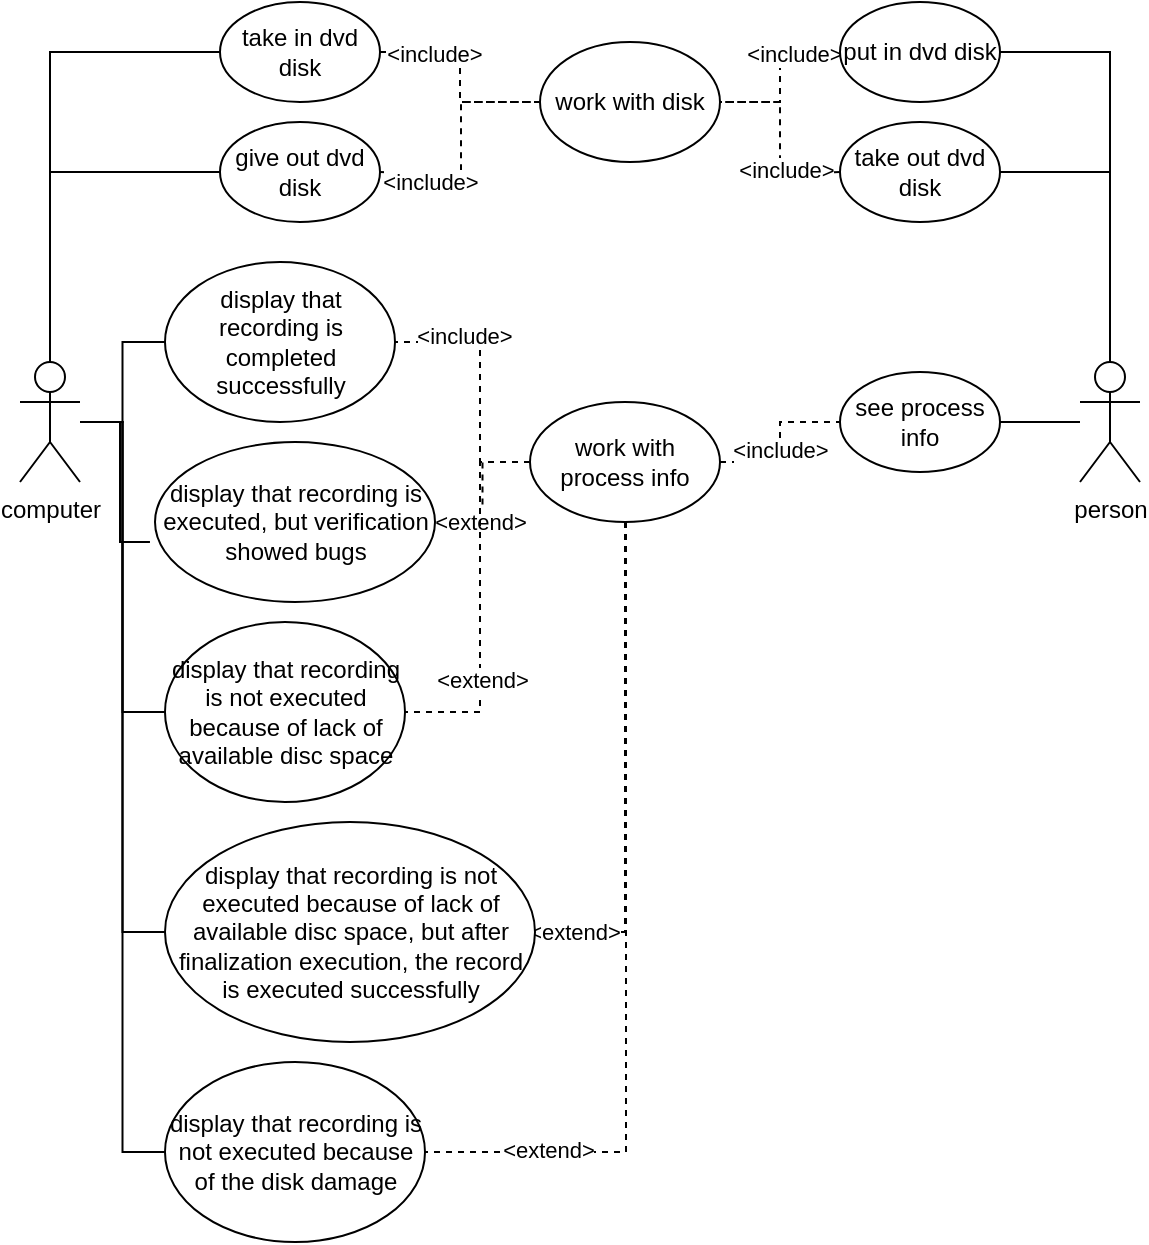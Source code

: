 <mxfile version="23.0.2" type="github">
  <diagram name="Page-1" id="Rd1XftkOouGfWtPl2LVk">
    <mxGraphModel dx="558" dy="926" grid="1" gridSize="10" guides="1" tooltips="1" connect="1" arrows="1" fold="1" page="1" pageScale="1" pageWidth="850" pageHeight="1100" math="0" shadow="0">
      <root>
        <mxCell id="0" />
        <mxCell id="1" parent="0" />
        <mxCell id="f8p8U3fqvombOUlkbj62-29" style="edgeStyle=orthogonalEdgeStyle;rounded=0;orthogonalLoop=1;jettySize=auto;html=1;entryX=0;entryY=0.5;entryDx=0;entryDy=0;endArrow=none;endFill=0;" edge="1" parent="1" source="f8p8U3fqvombOUlkbj62-1" target="f8p8U3fqvombOUlkbj62-3">
          <mxGeometry relative="1" as="geometry">
            <Array as="points">
              <mxPoint x="25" y="165" />
            </Array>
          </mxGeometry>
        </mxCell>
        <mxCell id="f8p8U3fqvombOUlkbj62-31" style="edgeStyle=orthogonalEdgeStyle;rounded=0;orthogonalLoop=1;jettySize=auto;html=1;entryX=0;entryY=0.5;entryDx=0;entryDy=0;endArrow=none;endFill=0;" edge="1" parent="1" source="f8p8U3fqvombOUlkbj62-1" target="f8p8U3fqvombOUlkbj62-5">
          <mxGeometry relative="1" as="geometry">
            <Array as="points">
              <mxPoint x="25" y="225" />
            </Array>
          </mxGeometry>
        </mxCell>
        <mxCell id="f8p8U3fqvombOUlkbj62-34" style="edgeStyle=orthogonalEdgeStyle;rounded=0;orthogonalLoop=1;jettySize=auto;html=1;entryX=0;entryY=0.5;entryDx=0;entryDy=0;endArrow=none;endFill=0;" edge="1" parent="1" source="f8p8U3fqvombOUlkbj62-1" target="f8p8U3fqvombOUlkbj62-22">
          <mxGeometry relative="1" as="geometry" />
        </mxCell>
        <mxCell id="f8p8U3fqvombOUlkbj62-35" style="edgeStyle=orthogonalEdgeStyle;rounded=0;orthogonalLoop=1;jettySize=auto;html=1;entryX=0;entryY=0.5;entryDx=0;entryDy=0;endArrow=none;endFill=0;" edge="1" parent="1" source="f8p8U3fqvombOUlkbj62-1" target="f8p8U3fqvombOUlkbj62-23">
          <mxGeometry relative="1" as="geometry" />
        </mxCell>
        <mxCell id="f8p8U3fqvombOUlkbj62-36" style="edgeStyle=orthogonalEdgeStyle;rounded=0;orthogonalLoop=1;jettySize=auto;html=1;entryX=0;entryY=0.5;entryDx=0;entryDy=0;endArrow=none;endFill=0;" edge="1" parent="1" source="f8p8U3fqvombOUlkbj62-1" target="f8p8U3fqvombOUlkbj62-24">
          <mxGeometry relative="1" as="geometry" />
        </mxCell>
        <mxCell id="f8p8U3fqvombOUlkbj62-38" style="edgeStyle=orthogonalEdgeStyle;rounded=0;orthogonalLoop=1;jettySize=auto;html=1;entryX=0;entryY=0.5;entryDx=0;entryDy=0;endArrow=none;endFill=0;" edge="1" parent="1" source="f8p8U3fqvombOUlkbj62-1" target="f8p8U3fqvombOUlkbj62-21">
          <mxGeometry relative="1" as="geometry" />
        </mxCell>
        <mxCell id="f8p8U3fqvombOUlkbj62-1" value="computer" style="shape=umlActor;verticalLabelPosition=bottom;verticalAlign=top;html=1;outlineConnect=0;" vertex="1" parent="1">
          <mxGeometry x="10" y="320" width="30" height="60" as="geometry" />
        </mxCell>
        <mxCell id="f8p8U3fqvombOUlkbj62-2" value="work with disk" style="ellipse;whiteSpace=wrap;html=1;" vertex="1" parent="1">
          <mxGeometry x="270" y="160" width="90" height="60" as="geometry" />
        </mxCell>
        <mxCell id="f8p8U3fqvombOUlkbj62-10" style="edgeStyle=orthogonalEdgeStyle;rounded=0;orthogonalLoop=1;jettySize=auto;html=1;entryX=0;entryY=0.5;entryDx=0;entryDy=0;endArrow=none;endFill=0;dashed=1;" edge="1" parent="1" source="f8p8U3fqvombOUlkbj62-3" target="f8p8U3fqvombOUlkbj62-2">
          <mxGeometry relative="1" as="geometry" />
        </mxCell>
        <mxCell id="f8p8U3fqvombOUlkbj62-12" value="&amp;lt;include&amp;gt;" style="edgeLabel;html=1;align=center;verticalAlign=middle;resizable=0;points=[];" vertex="1" connectable="0" parent="f8p8U3fqvombOUlkbj62-10">
          <mxGeometry x="-0.486" y="-1" relative="1" as="geometry">
            <mxPoint as="offset" />
          </mxGeometry>
        </mxCell>
        <mxCell id="f8p8U3fqvombOUlkbj62-3" value="take in dvd disk" style="ellipse;whiteSpace=wrap;html=1;" vertex="1" parent="1">
          <mxGeometry x="110" y="140" width="80" height="50" as="geometry" />
        </mxCell>
        <mxCell id="f8p8U3fqvombOUlkbj62-11" style="edgeStyle=orthogonalEdgeStyle;rounded=0;orthogonalLoop=1;jettySize=auto;html=1;entryX=0;entryY=0.5;entryDx=0;entryDy=0;endArrow=none;endFill=0;dashed=1;" edge="1" parent="1" target="f8p8U3fqvombOUlkbj62-2">
          <mxGeometry relative="1" as="geometry">
            <mxPoint x="190.0" y="225.059" as="sourcePoint" />
          </mxGeometry>
        </mxCell>
        <mxCell id="f8p8U3fqvombOUlkbj62-13" value="&amp;lt;include&amp;gt;" style="edgeLabel;html=1;align=center;verticalAlign=middle;resizable=0;points=[];" vertex="1" connectable="0" parent="f8p8U3fqvombOUlkbj62-11">
          <mxGeometry x="-0.565" y="-4" relative="1" as="geometry">
            <mxPoint as="offset" />
          </mxGeometry>
        </mxCell>
        <mxCell id="f8p8U3fqvombOUlkbj62-5" value="give out dvd disk" style="ellipse;whiteSpace=wrap;html=1;" vertex="1" parent="1">
          <mxGeometry x="110" y="200" width="80" height="50" as="geometry" />
        </mxCell>
        <mxCell id="f8p8U3fqvombOUlkbj62-15" style="edgeStyle=orthogonalEdgeStyle;rounded=0;orthogonalLoop=1;jettySize=auto;html=1;entryX=1;entryY=0.5;entryDx=0;entryDy=0;endArrow=none;endFill=0;dashed=1;" edge="1" parent="1" target="f8p8U3fqvombOUlkbj62-2">
          <mxGeometry relative="1" as="geometry">
            <mxPoint x="420.0" y="225.059" as="sourcePoint" />
          </mxGeometry>
        </mxCell>
        <mxCell id="f8p8U3fqvombOUlkbj62-17" value="&amp;lt;include&amp;gt;" style="edgeLabel;html=1;align=center;verticalAlign=middle;resizable=0;points=[];" vertex="1" connectable="0" parent="f8p8U3fqvombOUlkbj62-15">
          <mxGeometry x="-0.432" y="-2" relative="1" as="geometry">
            <mxPoint as="offset" />
          </mxGeometry>
        </mxCell>
        <mxCell id="f8p8U3fqvombOUlkbj62-7" value="take out dvd disk" style="ellipse;whiteSpace=wrap;html=1;" vertex="1" parent="1">
          <mxGeometry x="420" y="200" width="80" height="50" as="geometry" />
        </mxCell>
        <mxCell id="f8p8U3fqvombOUlkbj62-14" style="edgeStyle=orthogonalEdgeStyle;rounded=0;orthogonalLoop=1;jettySize=auto;html=1;entryX=1;entryY=0.5;entryDx=0;entryDy=0;endArrow=none;endFill=0;dashed=1;" edge="1" parent="1" source="f8p8U3fqvombOUlkbj62-8" target="f8p8U3fqvombOUlkbj62-2">
          <mxGeometry relative="1" as="geometry" />
        </mxCell>
        <mxCell id="f8p8U3fqvombOUlkbj62-16" value="&amp;lt;include&amp;gt;" style="edgeLabel;html=1;align=center;verticalAlign=middle;resizable=0;points=[];" vertex="1" connectable="0" parent="f8p8U3fqvombOUlkbj62-14">
          <mxGeometry x="-0.459" y="1" relative="1" as="geometry">
            <mxPoint as="offset" />
          </mxGeometry>
        </mxCell>
        <mxCell id="f8p8U3fqvombOUlkbj62-8" value="put in dvd disk" style="ellipse;whiteSpace=wrap;html=1;" vertex="1" parent="1">
          <mxGeometry x="420" y="140" width="80" height="50" as="geometry" />
        </mxCell>
        <mxCell id="f8p8U3fqvombOUlkbj62-56" style="edgeStyle=orthogonalEdgeStyle;rounded=0;orthogonalLoop=1;jettySize=auto;html=1;entryX=1;entryY=0.5;entryDx=0;entryDy=0;endArrow=none;endFill=0;" edge="1" parent="1" source="f8p8U3fqvombOUlkbj62-18" target="f8p8U3fqvombOUlkbj62-8">
          <mxGeometry relative="1" as="geometry">
            <Array as="points">
              <mxPoint x="555" y="165" />
            </Array>
          </mxGeometry>
        </mxCell>
        <mxCell id="f8p8U3fqvombOUlkbj62-57" style="edgeStyle=orthogonalEdgeStyle;rounded=0;orthogonalLoop=1;jettySize=auto;html=1;entryX=1;entryY=0.5;entryDx=0;entryDy=0;endArrow=none;endFill=0;" edge="1" parent="1" source="f8p8U3fqvombOUlkbj62-18" target="f8p8U3fqvombOUlkbj62-7">
          <mxGeometry relative="1" as="geometry">
            <Array as="points">
              <mxPoint x="555" y="225" />
            </Array>
          </mxGeometry>
        </mxCell>
        <mxCell id="f8p8U3fqvombOUlkbj62-18" value="person" style="shape=umlActor;verticalLabelPosition=bottom;verticalAlign=top;html=1;outlineConnect=0;" vertex="1" parent="1">
          <mxGeometry x="540" y="320" width="30" height="60" as="geometry" />
        </mxCell>
        <mxCell id="f8p8U3fqvombOUlkbj62-41" style="edgeStyle=orthogonalEdgeStyle;rounded=0;orthogonalLoop=1;jettySize=auto;html=1;entryX=0;entryY=0.5;entryDx=0;entryDy=0;endArrow=none;endFill=0;dashed=1;" edge="1" parent="1" source="f8p8U3fqvombOUlkbj62-19" target="f8p8U3fqvombOUlkbj62-26">
          <mxGeometry relative="1" as="geometry" />
        </mxCell>
        <mxCell id="f8p8U3fqvombOUlkbj62-43" value="&amp;lt;include&amp;gt;" style="edgeLabel;html=1;align=center;verticalAlign=middle;resizable=0;points=[];" vertex="1" connectable="0" parent="f8p8U3fqvombOUlkbj62-41">
          <mxGeometry x="-0.085" relative="1" as="geometry">
            <mxPoint as="offset" />
          </mxGeometry>
        </mxCell>
        <mxCell id="f8p8U3fqvombOUlkbj62-44" style="edgeStyle=orthogonalEdgeStyle;rounded=0;orthogonalLoop=1;jettySize=auto;html=1;entryX=1;entryY=0.5;entryDx=0;entryDy=0;endArrow=none;endFill=0;dashed=1;" edge="1" parent="1" source="f8p8U3fqvombOUlkbj62-19" target="f8p8U3fqvombOUlkbj62-21">
          <mxGeometry relative="1" as="geometry">
            <Array as="points">
              <mxPoint x="240" y="370" />
              <mxPoint x="240" y="310" />
            </Array>
          </mxGeometry>
        </mxCell>
        <mxCell id="f8p8U3fqvombOUlkbj62-54" value="&amp;lt;include&amp;gt;" style="edgeLabel;html=1;align=center;verticalAlign=middle;resizable=0;points=[];" vertex="1" connectable="0" parent="f8p8U3fqvombOUlkbj62-44">
          <mxGeometry x="0.486" y="-3" relative="1" as="geometry">
            <mxPoint x="1" as="offset" />
          </mxGeometry>
        </mxCell>
        <mxCell id="f8p8U3fqvombOUlkbj62-45" style="edgeStyle=orthogonalEdgeStyle;rounded=0;orthogonalLoop=1;jettySize=auto;html=1;entryX=1;entryY=0.5;entryDx=0;entryDy=0;endArrow=none;endFill=0;dashed=1;" edge="1" parent="1" source="f8p8U3fqvombOUlkbj62-19" target="f8p8U3fqvombOUlkbj62-25">
          <mxGeometry relative="1" as="geometry" />
        </mxCell>
        <mxCell id="f8p8U3fqvombOUlkbj62-53" value="&amp;lt;extend&amp;gt;" style="edgeLabel;html=1;align=center;verticalAlign=middle;resizable=0;points=[];" vertex="1" connectable="0" parent="f8p8U3fqvombOUlkbj62-45">
          <mxGeometry x="0.611" y="5" relative="1" as="geometry">
            <mxPoint x="7" y="-5" as="offset" />
          </mxGeometry>
        </mxCell>
        <mxCell id="f8p8U3fqvombOUlkbj62-46" style="edgeStyle=orthogonalEdgeStyle;rounded=0;orthogonalLoop=1;jettySize=auto;html=1;entryX=1;entryY=0.5;entryDx=0;entryDy=0;endArrow=none;endFill=0;dashed=1;" edge="1" parent="1" source="f8p8U3fqvombOUlkbj62-19" target="f8p8U3fqvombOUlkbj62-22">
          <mxGeometry relative="1" as="geometry">
            <Array as="points">
              <mxPoint x="240" y="370" />
              <mxPoint x="240" y="495" />
            </Array>
          </mxGeometry>
        </mxCell>
        <mxCell id="f8p8U3fqvombOUlkbj62-55" value="&amp;lt;extend&amp;gt;" style="edgeLabel;html=1;align=center;verticalAlign=middle;resizable=0;points=[];" vertex="1" connectable="0" parent="f8p8U3fqvombOUlkbj62-46">
          <mxGeometry x="0.426" y="1" relative="1" as="geometry">
            <mxPoint as="offset" />
          </mxGeometry>
        </mxCell>
        <mxCell id="f8p8U3fqvombOUlkbj62-47" style="edgeStyle=orthogonalEdgeStyle;rounded=0;orthogonalLoop=1;jettySize=auto;html=1;entryX=1;entryY=0.5;entryDx=0;entryDy=0;endArrow=none;endFill=0;dashed=1;" edge="1" parent="1" source="f8p8U3fqvombOUlkbj62-19" target="f8p8U3fqvombOUlkbj62-23">
          <mxGeometry relative="1" as="geometry" />
        </mxCell>
        <mxCell id="f8p8U3fqvombOUlkbj62-51" value="&amp;lt;extend&amp;gt;" style="edgeLabel;html=1;align=center;verticalAlign=middle;resizable=0;points=[];" vertex="1" connectable="0" parent="f8p8U3fqvombOUlkbj62-47">
          <mxGeometry x="0.846" relative="1" as="geometry">
            <mxPoint as="offset" />
          </mxGeometry>
        </mxCell>
        <mxCell id="f8p8U3fqvombOUlkbj62-48" style="edgeStyle=orthogonalEdgeStyle;rounded=0;orthogonalLoop=1;jettySize=auto;html=1;entryX=1;entryY=0.5;entryDx=0;entryDy=0;endArrow=none;endFill=0;dashed=1;" edge="1" parent="1" target="f8p8U3fqvombOUlkbj62-24">
          <mxGeometry relative="1" as="geometry">
            <mxPoint x="313" y="400" as="sourcePoint" />
            <Array as="points">
              <mxPoint x="313" y="715" />
            </Array>
          </mxGeometry>
        </mxCell>
        <mxCell id="f8p8U3fqvombOUlkbj62-50" value="&amp;lt;extend&amp;gt;" style="edgeLabel;html=1;align=center;verticalAlign=middle;resizable=0;points=[];" vertex="1" connectable="0" parent="f8p8U3fqvombOUlkbj62-48">
          <mxGeometry x="0.705" y="-1" relative="1" as="geometry">
            <mxPoint as="offset" />
          </mxGeometry>
        </mxCell>
        <mxCell id="f8p8U3fqvombOUlkbj62-19" value="work with process info" style="ellipse;whiteSpace=wrap;html=1;" vertex="1" parent="1">
          <mxGeometry x="265" y="340" width="95" height="60" as="geometry" />
        </mxCell>
        <mxCell id="f8p8U3fqvombOUlkbj62-21" value="display that recording is completed successfully" style="ellipse;whiteSpace=wrap;html=1;" vertex="1" parent="1">
          <mxGeometry x="82.5" y="270" width="115" height="80" as="geometry" />
        </mxCell>
        <mxCell id="f8p8U3fqvombOUlkbj62-22" value="display that recording is not executed because of lack of available disc space" style="ellipse;whiteSpace=wrap;html=1;" vertex="1" parent="1">
          <mxGeometry x="82.5" y="450" width="120" height="90" as="geometry" />
        </mxCell>
        <mxCell id="f8p8U3fqvombOUlkbj62-23" value="display that recording is not executed because of lack of available disc space, but after finalization execution, the record is executed successfully" style="ellipse;whiteSpace=wrap;html=1;" vertex="1" parent="1">
          <mxGeometry x="82.5" y="550" width="185" height="110" as="geometry" />
        </mxCell>
        <mxCell id="f8p8U3fqvombOUlkbj62-24" value="display that recording is not executed because of the disk damage" style="ellipse;whiteSpace=wrap;html=1;" vertex="1" parent="1">
          <mxGeometry x="82.5" y="670" width="130" height="90" as="geometry" />
        </mxCell>
        <mxCell id="f8p8U3fqvombOUlkbj62-25" value="display that recording is executed, but verification showed bugs" style="ellipse;whiteSpace=wrap;html=1;" vertex="1" parent="1">
          <mxGeometry x="77.5" y="360" width="140" height="80" as="geometry" />
        </mxCell>
        <mxCell id="f8p8U3fqvombOUlkbj62-40" style="edgeStyle=orthogonalEdgeStyle;rounded=0;orthogonalLoop=1;jettySize=auto;html=1;endArrow=none;endFill=0;" edge="1" parent="1" source="f8p8U3fqvombOUlkbj62-26" target="f8p8U3fqvombOUlkbj62-18">
          <mxGeometry relative="1" as="geometry" />
        </mxCell>
        <mxCell id="f8p8U3fqvombOUlkbj62-26" value="see process info" style="ellipse;whiteSpace=wrap;html=1;" vertex="1" parent="1">
          <mxGeometry x="420" y="325" width="80" height="50" as="geometry" />
        </mxCell>
        <mxCell id="f8p8U3fqvombOUlkbj62-37" style="edgeStyle=orthogonalEdgeStyle;rounded=0;orthogonalLoop=1;jettySize=auto;html=1;entryX=-0.018;entryY=0.625;entryDx=0;entryDy=0;entryPerimeter=0;endArrow=none;endFill=0;" edge="1" parent="1" source="f8p8U3fqvombOUlkbj62-1" target="f8p8U3fqvombOUlkbj62-25">
          <mxGeometry relative="1" as="geometry">
            <Array as="points">
              <mxPoint x="60" y="350" />
              <mxPoint x="60" y="410" />
            </Array>
          </mxGeometry>
        </mxCell>
      </root>
    </mxGraphModel>
  </diagram>
</mxfile>
